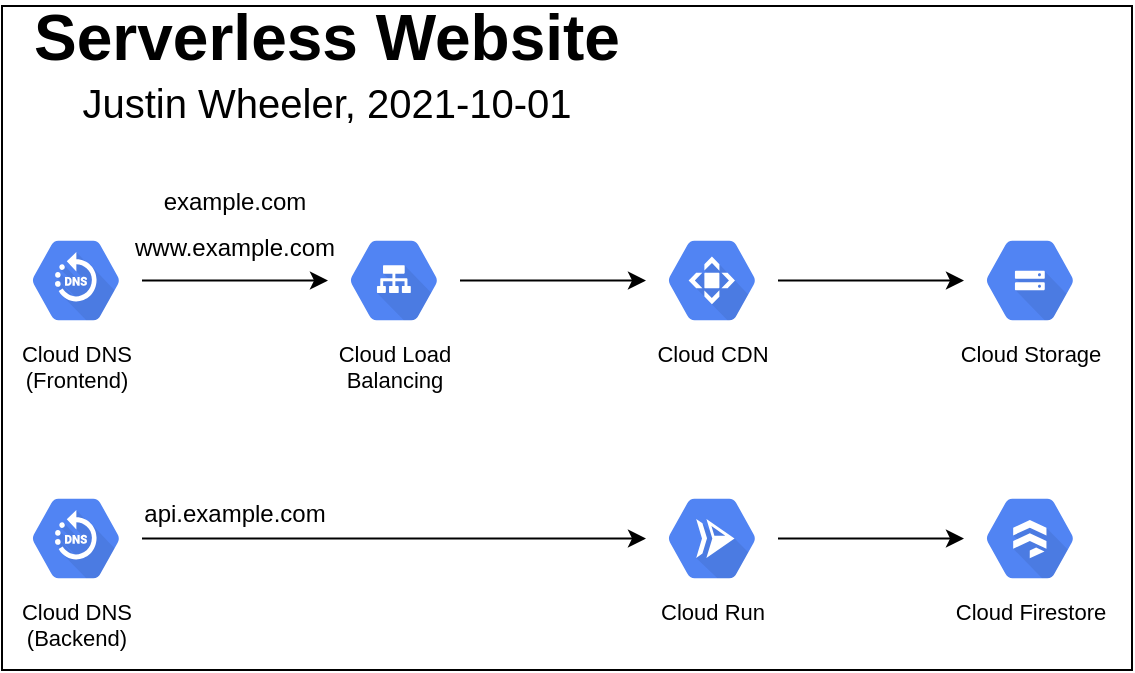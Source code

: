 <mxfile version="14.9.6" type="device"><diagram id="tHdHLVkspWbuZxGl-eOe" name="Page-1"><mxGraphModel dx="1422" dy="794" grid="0" gridSize="10" guides="1" tooltips="1" connect="1" arrows="1" fold="1" page="0" pageScale="1" pageWidth="850" pageHeight="1100" math="0" shadow="0"><root><mxCell id="0"/><mxCell id="1" parent="0"/><mxCell id="F2E6u84GtMwbGxYlQntt-17" value="" style="rounded=0;whiteSpace=wrap;html=1;" vertex="1" parent="1"><mxGeometry x="116" y="70" width="565" height="332" as="geometry"/></mxCell><mxCell id="F2E6u84GtMwbGxYlQntt-11" value="" style="edgeStyle=orthogonalEdgeStyle;rounded=0;orthogonalLoop=1;jettySize=auto;html=1;" edge="1" parent="1" source="juTqvr6OcnvZOj2sosCL-2" target="juTqvr6OcnvZOj2sosCL-9"><mxGeometry relative="1" as="geometry"/></mxCell><mxCell id="juTqvr6OcnvZOj2sosCL-2" value="Cloud Run" style="html=1;fillColor=#5184F3;strokeColor=none;verticalAlign=top;labelPosition=center;verticalLabelPosition=bottom;align=center;spacingTop=-6;fontSize=11;fontStyle=0;shape=mxgraph.gcp2.hexIcon;prIcon=cloud_run" parent="1" vertex="1"><mxGeometry x="438" y="307" width="66" height="58.5" as="geometry"/></mxCell><mxCell id="F2E6u84GtMwbGxYlQntt-6" value="" style="edgeStyle=orthogonalEdgeStyle;rounded=0;orthogonalLoop=1;jettySize=auto;html=1;" edge="1" parent="1" source="juTqvr6OcnvZOj2sosCL-3" target="juTqvr6OcnvZOj2sosCL-10"><mxGeometry relative="1" as="geometry"/></mxCell><mxCell id="juTqvr6OcnvZOj2sosCL-3" value="Cloud CDN" style="html=1;fillColor=#5184F3;strokeColor=none;verticalAlign=top;labelPosition=center;verticalLabelPosition=bottom;align=center;spacingTop=-6;fontSize=11;fontStyle=0;shape=mxgraph.gcp2.hexIcon;prIcon=cloud_cdn" parent="1" vertex="1"><mxGeometry x="438" y="178" width="66" height="58.5" as="geometry"/></mxCell><mxCell id="F2E6u84GtMwbGxYlQntt-5" value="" style="edgeStyle=orthogonalEdgeStyle;rounded=0;orthogonalLoop=1;jettySize=auto;html=1;" edge="1" parent="1" source="juTqvr6OcnvZOj2sosCL-4" target="juTqvr6OcnvZOj2sosCL-3"><mxGeometry relative="1" as="geometry"/></mxCell><mxCell id="juTqvr6OcnvZOj2sosCL-4" value="Cloud Load&#10;Balancing" style="html=1;fillColor=#5184F3;strokeColor=none;verticalAlign=top;labelPosition=center;verticalLabelPosition=bottom;align=center;spacingTop=-6;fontSize=11;fontStyle=0;shape=mxgraph.gcp2.hexIcon;prIcon=cloud_load_balancing" parent="1" vertex="1"><mxGeometry x="279" y="178" width="66" height="58.5" as="geometry"/></mxCell><mxCell id="F2E6u84GtMwbGxYlQntt-4" value="" style="edgeStyle=orthogonalEdgeStyle;rounded=0;orthogonalLoop=1;jettySize=auto;html=1;" edge="1" parent="1" source="juTqvr6OcnvZOj2sosCL-5" target="juTqvr6OcnvZOj2sosCL-4"><mxGeometry relative="1" as="geometry"/></mxCell><mxCell id="juTqvr6OcnvZOj2sosCL-5" value="Cloud DNS&lt;br&gt;(Frontend)" style="html=1;fillColor=#5184F3;strokeColor=none;verticalAlign=top;labelPosition=center;verticalLabelPosition=bottom;align=center;spacingTop=-6;fontSize=11;fontStyle=0;shape=mxgraph.gcp2.hexIcon;prIcon=cloud_dns" parent="1" vertex="1"><mxGeometry x="120" y="178" width="66" height="58.5" as="geometry"/></mxCell><mxCell id="juTqvr6OcnvZOj2sosCL-9" value="Cloud Firestore" style="html=1;fillColor=#5184F3;strokeColor=none;verticalAlign=top;labelPosition=center;verticalLabelPosition=bottom;align=center;spacingTop=-6;fontSize=11;fontStyle=0;shape=mxgraph.gcp2.hexIcon;prIcon=cloud_firestore" parent="1" vertex="1"><mxGeometry x="597" y="307" width="66" height="58.5" as="geometry"/></mxCell><mxCell id="juTqvr6OcnvZOj2sosCL-10" value="Cloud Storage" style="html=1;fillColor=#5184F3;strokeColor=none;verticalAlign=top;labelPosition=center;verticalLabelPosition=bottom;align=center;spacingTop=-6;fontSize=11;fontStyle=0;shape=mxgraph.gcp2.hexIcon;prIcon=cloud_storage" parent="1" vertex="1"><mxGeometry x="597" y="178" width="66" height="58.5" as="geometry"/></mxCell><mxCell id="F2E6u84GtMwbGxYlQntt-12" style="edgeStyle=orthogonalEdgeStyle;rounded=0;orthogonalLoop=1;jettySize=auto;html=1;" edge="1" parent="1" source="F2E6u84GtMwbGxYlQntt-3" target="juTqvr6OcnvZOj2sosCL-2"><mxGeometry relative="1" as="geometry"/></mxCell><mxCell id="F2E6u84GtMwbGxYlQntt-3" value="Cloud DNS&lt;br&gt;(Backend)" style="html=1;fillColor=#5184F3;strokeColor=none;verticalAlign=top;labelPosition=center;verticalLabelPosition=bottom;align=center;spacingTop=-6;fontSize=11;fontStyle=0;shape=mxgraph.gcp2.hexIcon;prIcon=cloud_dns" vertex="1" parent="1"><mxGeometry x="120" y="307" width="66" height="58.5" as="geometry"/></mxCell><mxCell id="F2E6u84GtMwbGxYlQntt-13" value="example.com" style="text;html=1;strokeColor=none;fillColor=none;align=center;verticalAlign=middle;whiteSpace=wrap;rounded=0;" vertex="1" parent="1"><mxGeometry x="180" y="158" width="105" height="20" as="geometry"/></mxCell><mxCell id="F2E6u84GtMwbGxYlQntt-14" value="api.example.com" style="text;html=1;strokeColor=none;fillColor=none;align=center;verticalAlign=middle;whiteSpace=wrap;rounded=0;" vertex="1" parent="1"><mxGeometry x="180" y="314" width="105" height="20" as="geometry"/></mxCell><mxCell id="F2E6u84GtMwbGxYlQntt-16" value="www.example.com" style="text;html=1;strokeColor=none;fillColor=none;align=center;verticalAlign=middle;whiteSpace=wrap;rounded=0;" vertex="1" parent="1"><mxGeometry x="180" y="181" width="105" height="20" as="geometry"/></mxCell><mxCell id="F2E6u84GtMwbGxYlQntt-18" value="Serverless Website" style="text;html=1;strokeColor=none;fillColor=none;align=center;verticalAlign=middle;whiteSpace=wrap;rounded=0;fontSize=32;fontStyle=1" vertex="1" parent="1"><mxGeometry x="116" y="70" width="325" height="32" as="geometry"/></mxCell><mxCell id="F2E6u84GtMwbGxYlQntt-19" value="&lt;font style=&quot;font-size: 20px;&quot;&gt;Justin Wheeler, 2021-10-01&lt;/font&gt;" style="text;html=1;strokeColor=none;fillColor=none;align=center;verticalAlign=middle;whiteSpace=wrap;rounded=0;fontSize=20;fontStyle=0" vertex="1" parent="1"><mxGeometry x="116" y="102" width="325" height="32" as="geometry"/></mxCell></root></mxGraphModel></diagram></mxfile>